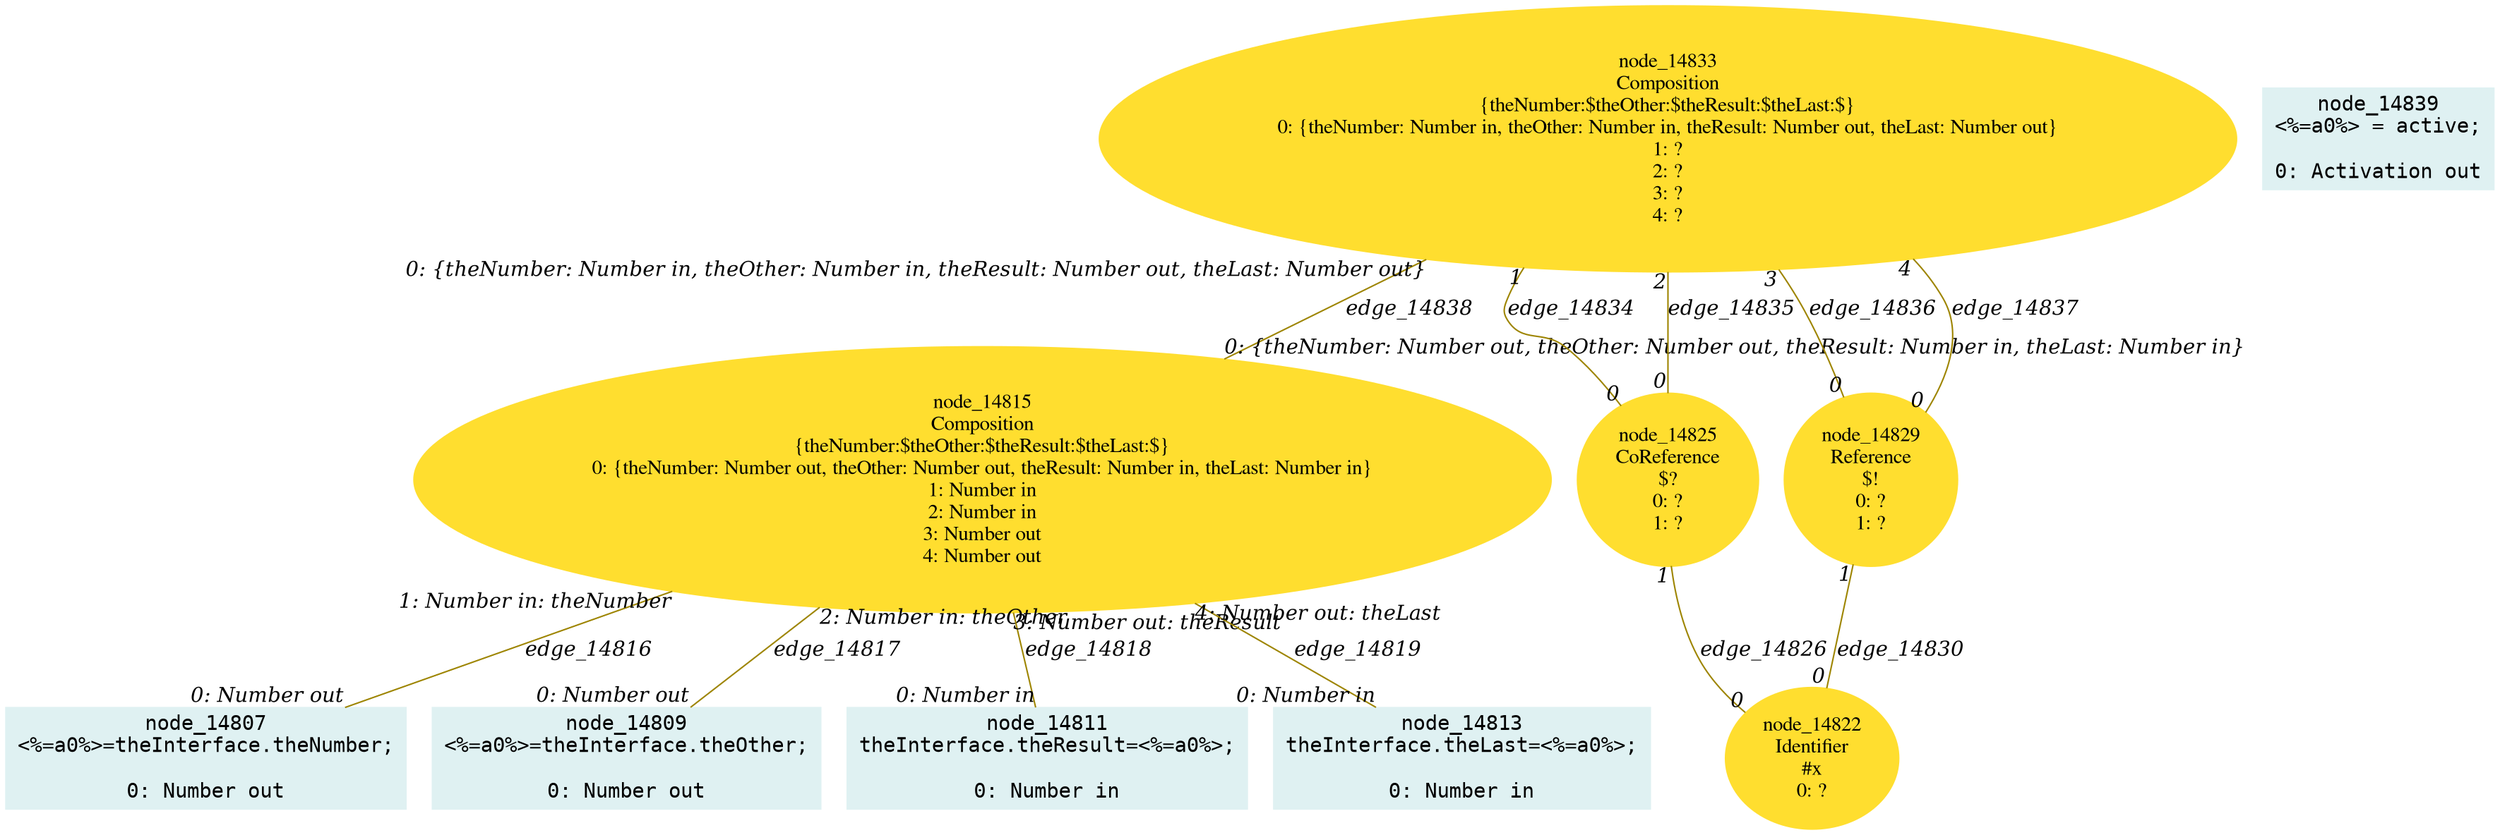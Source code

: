 digraph g{node_14807 [shape="box", style="filled", color="#dff1f2", fontname="Courier", label="node_14807
<%=a0%>=theInterface.theNumber;

0: Number out" ]
node_14809 [shape="box", style="filled", color="#dff1f2", fontname="Courier", label="node_14809
<%=a0%>=theInterface.theOther;

0: Number out" ]
node_14811 [shape="box", style="filled", color="#dff1f2", fontname="Courier", label="node_14811
theInterface.theResult=<%=a0%>;

0: Number in" ]
node_14813 [shape="box", style="filled", color="#dff1f2", fontname="Courier", label="node_14813
theInterface.theLast=<%=a0%>;

0: Number in" ]
node_14815 [shape="ellipse", style="filled", color="#ffde2f", fontname="Times", label="node_14815
Composition
{theNumber:$theOther:$theResult:$theLast:$}
0: {theNumber: Number out, theOther: Number out, theResult: Number in, theLast: Number in}
1: Number in
2: Number in
3: Number out
4: Number out" ]
node_14822 [shape="ellipse", style="filled", color="#ffde2f", fontname="Times", label="node_14822
Identifier
#x
0: ?" ]
node_14825 [shape="ellipse", style="filled", color="#ffde2f", fontname="Times", label="node_14825
CoReference
$?
0: ?
1: ?" ]
node_14829 [shape="ellipse", style="filled", color="#ffde2f", fontname="Times", label="node_14829
Reference
$!
0: ?
1: ?" ]
node_14833 [shape="ellipse", style="filled", color="#ffde2f", fontname="Times", label="node_14833
Composition
{theNumber:$theOther:$theResult:$theLast:$}
0: {theNumber: Number in, theOther: Number in, theResult: Number out, theLast: Number out}
1: ?
2: ?
3: ?
4: ?" ]
node_14839 [shape="box", style="filled", color="#dff1f2", fontname="Courier", label="node_14839
<%=a0%> = active;

0: Activation out" ]
node_14815 -> node_14807 [dir=none, arrowHead=none, fontname="Times-Italic", arrowsize=1, color="#9d8400", label="edge_14816",  headlabel="0: Number out", taillabel="1: Number in: theNumber" ]
node_14815 -> node_14809 [dir=none, arrowHead=none, fontname="Times-Italic", arrowsize=1, color="#9d8400", label="edge_14817",  headlabel="0: Number out", taillabel="2: Number in: theOther" ]
node_14815 -> node_14811 [dir=none, arrowHead=none, fontname="Times-Italic", arrowsize=1, color="#9d8400", label="edge_14818",  headlabel="0: Number in", taillabel="3: Number out: theResult" ]
node_14815 -> node_14813 [dir=none, arrowHead=none, fontname="Times-Italic", arrowsize=1, color="#9d8400", label="edge_14819",  headlabel="0: Number in", taillabel="4: Number out: theLast" ]
node_14825 -> node_14822 [dir=none, arrowHead=none, fontname="Times-Italic", arrowsize=1, color="#9d8400", label="edge_14826",  headlabel="0", taillabel="1" ]
node_14829 -> node_14822 [dir=none, arrowHead=none, fontname="Times-Italic", arrowsize=1, color="#9d8400", label="edge_14830",  headlabel="0", taillabel="1" ]
node_14833 -> node_14825 [dir=none, arrowHead=none, fontname="Times-Italic", arrowsize=1, color="#9d8400", label="edge_14834",  headlabel="0", taillabel="1" ]
node_14833 -> node_14825 [dir=none, arrowHead=none, fontname="Times-Italic", arrowsize=1, color="#9d8400", label="edge_14835",  headlabel="0", taillabel="2" ]
node_14833 -> node_14829 [dir=none, arrowHead=none, fontname="Times-Italic", arrowsize=1, color="#9d8400", label="edge_14836",  headlabel="0", taillabel="3" ]
node_14833 -> node_14829 [dir=none, arrowHead=none, fontname="Times-Italic", arrowsize=1, color="#9d8400", label="edge_14837",  headlabel="0", taillabel="4" ]
node_14833 -> node_14815 [dir=none, arrowHead=none, fontname="Times-Italic", arrowsize=1, color="#9d8400", label="edge_14838",  headlabel="0: {theNumber: Number out, theOther: Number out, theResult: Number in, theLast: Number in}", taillabel="0: {theNumber: Number in, theOther: Number in, theResult: Number out, theLast: Number out}" ]
}